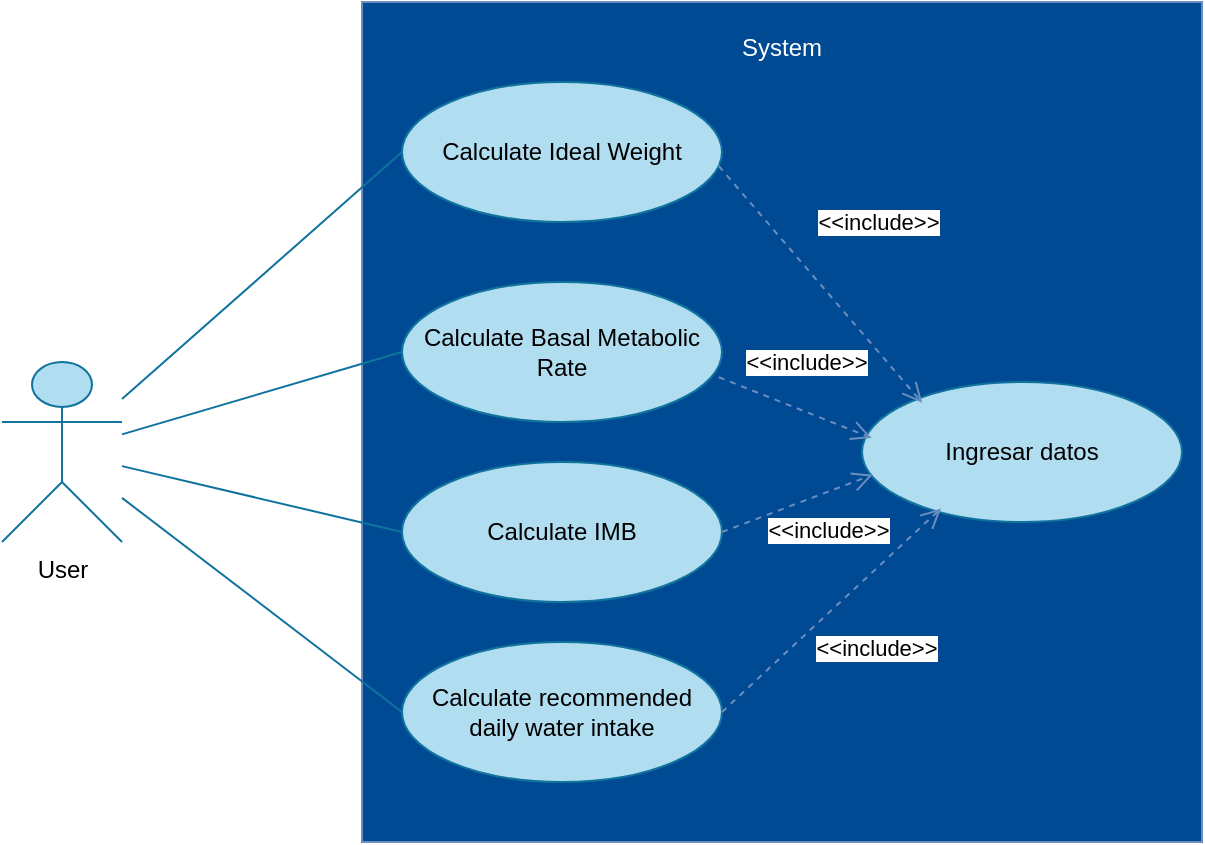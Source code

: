<mxfile version="24.0.4" type="device">
  <diagram name="Página-1" id="BEBTV5SIxSF2EIntQrWF">
    <mxGraphModel dx="1044" dy="553" grid="1" gridSize="10" guides="1" tooltips="1" connect="1" arrows="1" fold="1" page="1" pageScale="1" pageWidth="827" pageHeight="1169" math="0" shadow="0">
      <root>
        <mxCell id="0" />
        <mxCell id="1" parent="0" />
        <mxCell id="Td9s68YtqNVe94qM7-hu-1" value="User&lt;div&gt;&lt;br&gt;&lt;/div&gt;" style="shape=umlActor;verticalLabelPosition=bottom;verticalAlign=top;html=1;outlineConnect=0;fillColor=#b1ddf0;strokeColor=#10739e;" parent="1" vertex="1">
          <mxGeometry x="120" y="230" width="60" height="90" as="geometry" />
        </mxCell>
        <mxCell id="Td9s68YtqNVe94qM7-hu-2" value="&lt;div&gt;System&lt;/div&gt;&lt;div&gt;&lt;br&gt;&lt;/div&gt;&lt;div&gt;&lt;br&gt;&lt;/div&gt;&lt;div&gt;&lt;br&gt;&lt;/div&gt;&lt;div&gt;&lt;br&gt;&lt;/div&gt;&lt;div&gt;&lt;br&gt;&lt;/div&gt;&lt;div&gt;&lt;br&gt;&lt;/div&gt;&lt;div&gt;&lt;br&gt;&lt;/div&gt;&lt;div&gt;&lt;br&gt;&lt;/div&gt;&lt;div&gt;&lt;br&gt;&lt;/div&gt;&lt;div&gt;&lt;br&gt;&lt;/div&gt;&lt;div&gt;&lt;br&gt;&lt;/div&gt;&lt;div&gt;&lt;br&gt;&lt;/div&gt;&lt;div&gt;&lt;br&gt;&lt;/div&gt;&lt;div&gt;&lt;br&gt;&lt;/div&gt;&lt;div&gt;&lt;br&gt;&lt;/div&gt;&lt;div&gt;&lt;br&gt;&lt;/div&gt;&lt;div&gt;&lt;br&gt;&lt;/div&gt;&lt;div&gt;&lt;br&gt;&lt;/div&gt;&lt;div&gt;&lt;br&gt;&lt;/div&gt;&lt;div&gt;&lt;br&gt;&lt;/div&gt;&lt;div&gt;&lt;br&gt;&lt;/div&gt;&lt;div&gt;&lt;br&gt;&lt;/div&gt;&lt;div&gt;&lt;br&gt;&lt;/div&gt;&lt;div&gt;&lt;br&gt;&lt;/div&gt;&lt;div&gt;&lt;br&gt;&lt;/div&gt;&lt;div&gt;&lt;br&gt;&lt;/div&gt;" style="whiteSpace=wrap;html=1;aspect=fixed;labelBackgroundColor=none;fillColor=#004A94;strokeColor=#6c8ebf;fillStyle=auto;fontColor=#FFFFFF;" parent="1" vertex="1">
          <mxGeometry x="300" y="50" width="420" height="420" as="geometry" />
        </mxCell>
        <mxCell id="Td9s68YtqNVe94qM7-hu-3" value="Calculate Ideal Weight" style="ellipse;whiteSpace=wrap;html=1;fillColor=#b1ddf0;strokeColor=#10739e;" parent="1" vertex="1">
          <mxGeometry x="320" y="90" width="160" height="70" as="geometry" />
        </mxCell>
        <mxCell id="Td9s68YtqNVe94qM7-hu-4" value="Calculate Basal Metabolic Rate" style="ellipse;whiteSpace=wrap;html=1;fillColor=#b1ddf0;strokeColor=#10739e;" parent="1" vertex="1">
          <mxGeometry x="320" y="190" width="160" height="70" as="geometry" />
        </mxCell>
        <mxCell id="Td9s68YtqNVe94qM7-hu-5" value="" style="endArrow=none;html=1;rounded=0;entryX=0;entryY=0.5;entryDx=0;entryDy=0;fillColor=#b1ddf0;strokeColor=#10739e;" parent="1" source="Td9s68YtqNVe94qM7-hu-1" target="Td9s68YtqNVe94qM7-hu-4" edge="1">
          <mxGeometry width="50" height="50" relative="1" as="geometry">
            <mxPoint x="390" y="290" as="sourcePoint" />
            <mxPoint x="440" y="240" as="targetPoint" />
          </mxGeometry>
        </mxCell>
        <mxCell id="Td9s68YtqNVe94qM7-hu-6" value="" style="endArrow=none;html=1;rounded=0;entryX=0;entryY=0.5;entryDx=0;entryDy=0;fillColor=#b1ddf0;strokeColor=#10739e;" parent="1" source="Td9s68YtqNVe94qM7-hu-1" target="Td9s68YtqNVe94qM7-hu-3" edge="1">
          <mxGeometry width="50" height="50" relative="1" as="geometry">
            <mxPoint x="190" y="260" as="sourcePoint" />
            <mxPoint x="330" y="245" as="targetPoint" />
          </mxGeometry>
        </mxCell>
        <mxCell id="Td9s68YtqNVe94qM7-hu-7" value="Calculate IMB" style="ellipse;whiteSpace=wrap;html=1;fillColor=#b1ddf0;strokeColor=#10739e;" parent="1" vertex="1">
          <mxGeometry x="320" y="280" width="160" height="70" as="geometry" />
        </mxCell>
        <mxCell id="Td9s68YtqNVe94qM7-hu-8" value="Calculate recommended daily water intake" style="ellipse;whiteSpace=wrap;html=1;fillColor=#b1ddf0;strokeColor=#10739e;" parent="1" vertex="1">
          <mxGeometry x="320" y="370" width="160" height="70" as="geometry" />
        </mxCell>
        <mxCell id="Td9s68YtqNVe94qM7-hu-9" value="" style="endArrow=none;html=1;rounded=0;entryX=0;entryY=0.5;entryDx=0;entryDy=0;fillColor=#b1ddf0;strokeColor=#10739e;" parent="1" source="Td9s68YtqNVe94qM7-hu-1" target="Td9s68YtqNVe94qM7-hu-7" edge="1">
          <mxGeometry width="50" height="50" relative="1" as="geometry">
            <mxPoint x="190" y="260" as="sourcePoint" />
            <mxPoint x="520" y="230" as="targetPoint" />
          </mxGeometry>
        </mxCell>
        <mxCell id="Td9s68YtqNVe94qM7-hu-10" value="" style="endArrow=none;html=1;rounded=0;entryX=0;entryY=0.5;entryDx=0;entryDy=0;fillColor=#b1ddf0;strokeColor=#10739e;" parent="1" source="Td9s68YtqNVe94qM7-hu-1" target="Td9s68YtqNVe94qM7-hu-8" edge="1">
          <mxGeometry width="50" height="50" relative="1" as="geometry">
            <mxPoint x="190" y="260" as="sourcePoint" />
            <mxPoint x="330" y="325" as="targetPoint" />
          </mxGeometry>
        </mxCell>
        <mxCell id="12zReVZpq-7CLL59-1Ax-2" value="Ingresar datos" style="ellipse;whiteSpace=wrap;html=1;fillColor=#b1ddf0;strokeColor=#10739e;" vertex="1" parent="1">
          <mxGeometry x="550" y="240" width="160" height="70" as="geometry" />
        </mxCell>
        <mxCell id="12zReVZpq-7CLL59-1Ax-3" value="&amp;lt;&amp;lt;include&amp;gt;&amp;gt;" style="html=1;verticalAlign=bottom;endArrow=open;dashed=1;endSize=8;curved=0;rounded=0;entryX=0.188;entryY=0.149;entryDx=0;entryDy=0;entryPerimeter=0;exitX=0.99;exitY=0.6;exitDx=0;exitDy=0;exitPerimeter=0;fillColor=#dae8fc;strokeColor=#6c8ebf;" edge="1" parent="1" source="Td9s68YtqNVe94qM7-hu-3" target="12zReVZpq-7CLL59-1Ax-2">
          <mxGeometry x="0.016" y="36" relative="1" as="geometry">
            <mxPoint x="400" y="200" as="sourcePoint" />
            <mxPoint x="320" y="200" as="targetPoint" />
            <Array as="points" />
            <mxPoint as="offset" />
          </mxGeometry>
        </mxCell>
        <mxCell id="12zReVZpq-7CLL59-1Ax-4" value="&amp;lt;&amp;lt;include&amp;gt;&amp;gt;" style="html=1;verticalAlign=bottom;endArrow=open;dashed=1;endSize=8;curved=0;rounded=0;entryX=0.03;entryY=0.4;entryDx=0;entryDy=0;entryPerimeter=0;fillColor=#dae8fc;strokeColor=#6c8ebf;exitX=0.99;exitY=0.68;exitDx=0;exitDy=0;exitPerimeter=0;" edge="1" parent="1" source="Td9s68YtqNVe94qM7-hu-4" target="12zReVZpq-7CLL59-1Ax-2">
          <mxGeometry x="0.0" y="15" relative="1" as="geometry">
            <mxPoint x="488" y="142" as="sourcePoint" />
            <mxPoint x="545" y="266" as="targetPoint" />
            <Array as="points" />
            <mxPoint as="offset" />
          </mxGeometry>
        </mxCell>
        <mxCell id="12zReVZpq-7CLL59-1Ax-5" value="&amp;lt;&amp;lt;include&amp;gt;&amp;gt;" style="html=1;verticalAlign=bottom;endArrow=open;dashed=1;endSize=8;curved=0;rounded=0;exitX=1;exitY=0.5;exitDx=0;exitDy=0;fillColor=#dae8fc;strokeColor=#6c8ebf;entryX=0.033;entryY=0.663;entryDx=0;entryDy=0;entryPerimeter=0;" edge="1" parent="1" source="Td9s68YtqNVe94qM7-hu-7" target="12zReVZpq-7CLL59-1Ax-2">
          <mxGeometry x="0.2" y="-89" relative="1" as="geometry">
            <mxPoint x="498" y="152" as="sourcePoint" />
            <mxPoint x="530" y="290" as="targetPoint" />
            <Array as="points" />
            <mxPoint y="1" as="offset" />
          </mxGeometry>
        </mxCell>
        <mxCell id="12zReVZpq-7CLL59-1Ax-6" value="&amp;lt;&amp;lt;include&amp;gt;&amp;gt;" style="html=1;verticalAlign=bottom;endArrow=open;dashed=1;endSize=8;curved=0;rounded=0;entryX=0.247;entryY=0.903;entryDx=0;entryDy=0;entryPerimeter=0;exitX=1;exitY=0.5;exitDx=0;exitDy=0;fillColor=#dae8fc;strokeColor=#6c8ebf;" edge="1" parent="1" source="Td9s68YtqNVe94qM7-hu-8" target="12zReVZpq-7CLL59-1Ax-2">
          <mxGeometry x="0.266" y="24" relative="1" as="geometry">
            <mxPoint x="508" y="162" as="sourcePoint" />
            <mxPoint x="565" y="286" as="targetPoint" />
            <Array as="points" />
            <mxPoint as="offset" />
          </mxGeometry>
        </mxCell>
      </root>
    </mxGraphModel>
  </diagram>
</mxfile>
